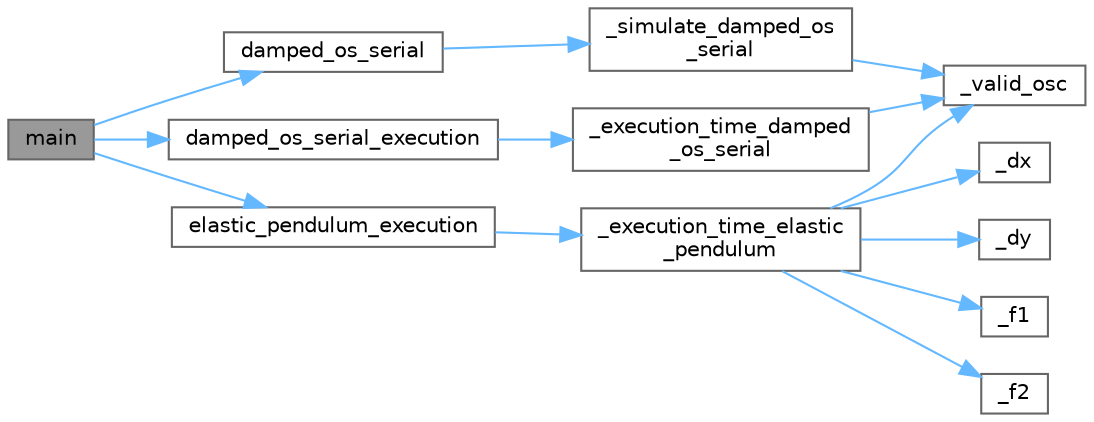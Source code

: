 digraph "main"
{
 // LATEX_PDF_SIZE
  bgcolor="transparent";
  edge [fontname=Helvetica,fontsize=10,labelfontname=Helvetica,labelfontsize=10];
  node [fontname=Helvetica,fontsize=10,shape=box,height=0.2,width=0.4];
  rankdir="LR";
  Node1 [id="Node000001",label="main",height=0.2,width=0.4,color="gray40", fillcolor="grey60", style="filled", fontcolor="black",tooltip=" "];
  Node1 -> Node2 [id="edge1_Node000001_Node000002",color="steelblue1",style="solid",tooltip=" "];
  Node2 [id="Node000002",label="damped_os_serial",height=0.2,width=0.4,color="grey40", fillcolor="white", style="filled",URL="$temp2_2physics_8c.html#ab241b1428ed3a214ae4e160e8a849f22",tooltip=" "];
  Node2 -> Node3 [id="edge2_Node000002_Node000003",color="steelblue1",style="solid",tooltip=" "];
  Node3 [id="Node000003",label="_simulate_damped_os\l_serial",height=0.2,width=0.4,color="grey40", fillcolor="white", style="filled",URL="$temp2_2oscserial_8c.html#acf745e64af70efa99c07de97ad7156e2",tooltip="This function simulates simple harmonic motion (Simple Spring Motion) using numerical solution of ste..."];
  Node3 -> Node4 [id="edge3_Node000003_Node000004",color="steelblue1",style="solid",tooltip=" "];
  Node4 [id="Node000004",label="_valid_osc",height=0.2,width=0.4,color="grey40", fillcolor="white", style="filled",URL="$temp2_2utils_8c.html#a3a8c7c54bec29f705c3548852c58fc05",tooltip=" "];
  Node1 -> Node5 [id="edge4_Node000001_Node000005",color="steelblue1",style="solid",tooltip=" "];
  Node5 [id="Node000005",label="damped_os_serial_execution",height=0.2,width=0.4,color="grey40", fillcolor="white", style="filled",URL="$temp2_2physics_8c.html#a593eede29f353156c304eb610a26f31a",tooltip=" "];
  Node5 -> Node6 [id="edge5_Node000005_Node000006",color="steelblue1",style="solid",tooltip=" "];
  Node6 [id="Node000006",label="_execution_time_damped\l_os_serial",height=0.2,width=0.4,color="grey40", fillcolor="white", style="filled",URL="$temp2_2oscserial_8c.html#ac809f2d4bb012df55b6306be16f19a65",tooltip="This function calculates execution time of simulating simple harmonic motion (Simple Spring Motion) u..."];
  Node6 -> Node4 [id="edge6_Node000006_Node000004",color="steelblue1",style="solid",tooltip=" "];
  Node1 -> Node7 [id="edge7_Node000001_Node000007",color="steelblue1",style="solid",tooltip=" "];
  Node7 [id="Node000007",label="elastic_pendulum_execution",height=0.2,width=0.4,color="grey40", fillcolor="white", style="filled",URL="$temp2_2physics_8c.html#a3d377a7a75f6ddfd0f2739eeb602789b",tooltip=" "];
  Node7 -> Node8 [id="edge8_Node000007_Node000008",color="steelblue1",style="solid",tooltip=" "];
  Node8 [id="Node000008",label="_execution_time_elastic\l_pendulum",height=0.2,width=0.4,color="grey40", fillcolor="white", style="filled",URL="$temp2_2oscserial_8c.html#ac311393cc62c94893e6275581419418c",tooltip="This function calculates the execution time of simulating the motion of (elastic pendulum/2D-spring/s..."];
  Node8 -> Node9 [id="edge9_Node000008_Node000009",color="steelblue1",style="solid",tooltip=" "];
  Node9 [id="Node000009",label="_dx",height=0.2,width=0.4,color="grey40", fillcolor="white", style="filled",URL="$temp2_2utils_8c.html#a8b1620365d3de409f889374462d3cf53",tooltip=" "];
  Node8 -> Node10 [id="edge10_Node000008_Node000010",color="steelblue1",style="solid",tooltip=" "];
  Node10 [id="Node000010",label="_dy",height=0.2,width=0.4,color="grey40", fillcolor="white", style="filled",URL="$temp2_2utils_8c.html#ad5ad8a1874b84c85772c1e496f5b0ce8",tooltip=" "];
  Node8 -> Node11 [id="edge11_Node000008_Node000011",color="steelblue1",style="solid",tooltip=" "];
  Node11 [id="Node000011",label="_f1",height=0.2,width=0.4,color="grey40", fillcolor="white", style="filled",URL="$temp2_2utils_8c.html#a862387326aafe9264ddddee4f9fcb064",tooltip=" "];
  Node8 -> Node12 [id="edge12_Node000008_Node000012",color="steelblue1",style="solid",tooltip=" "];
  Node12 [id="Node000012",label="_f2",height=0.2,width=0.4,color="grey40", fillcolor="white", style="filled",URL="$temp2_2utils_8c.html#a2b57fca272f5770b76a681144aff099b",tooltip=" "];
  Node8 -> Node4 [id="edge13_Node000008_Node000004",color="steelblue1",style="solid",tooltip=" "];
}
